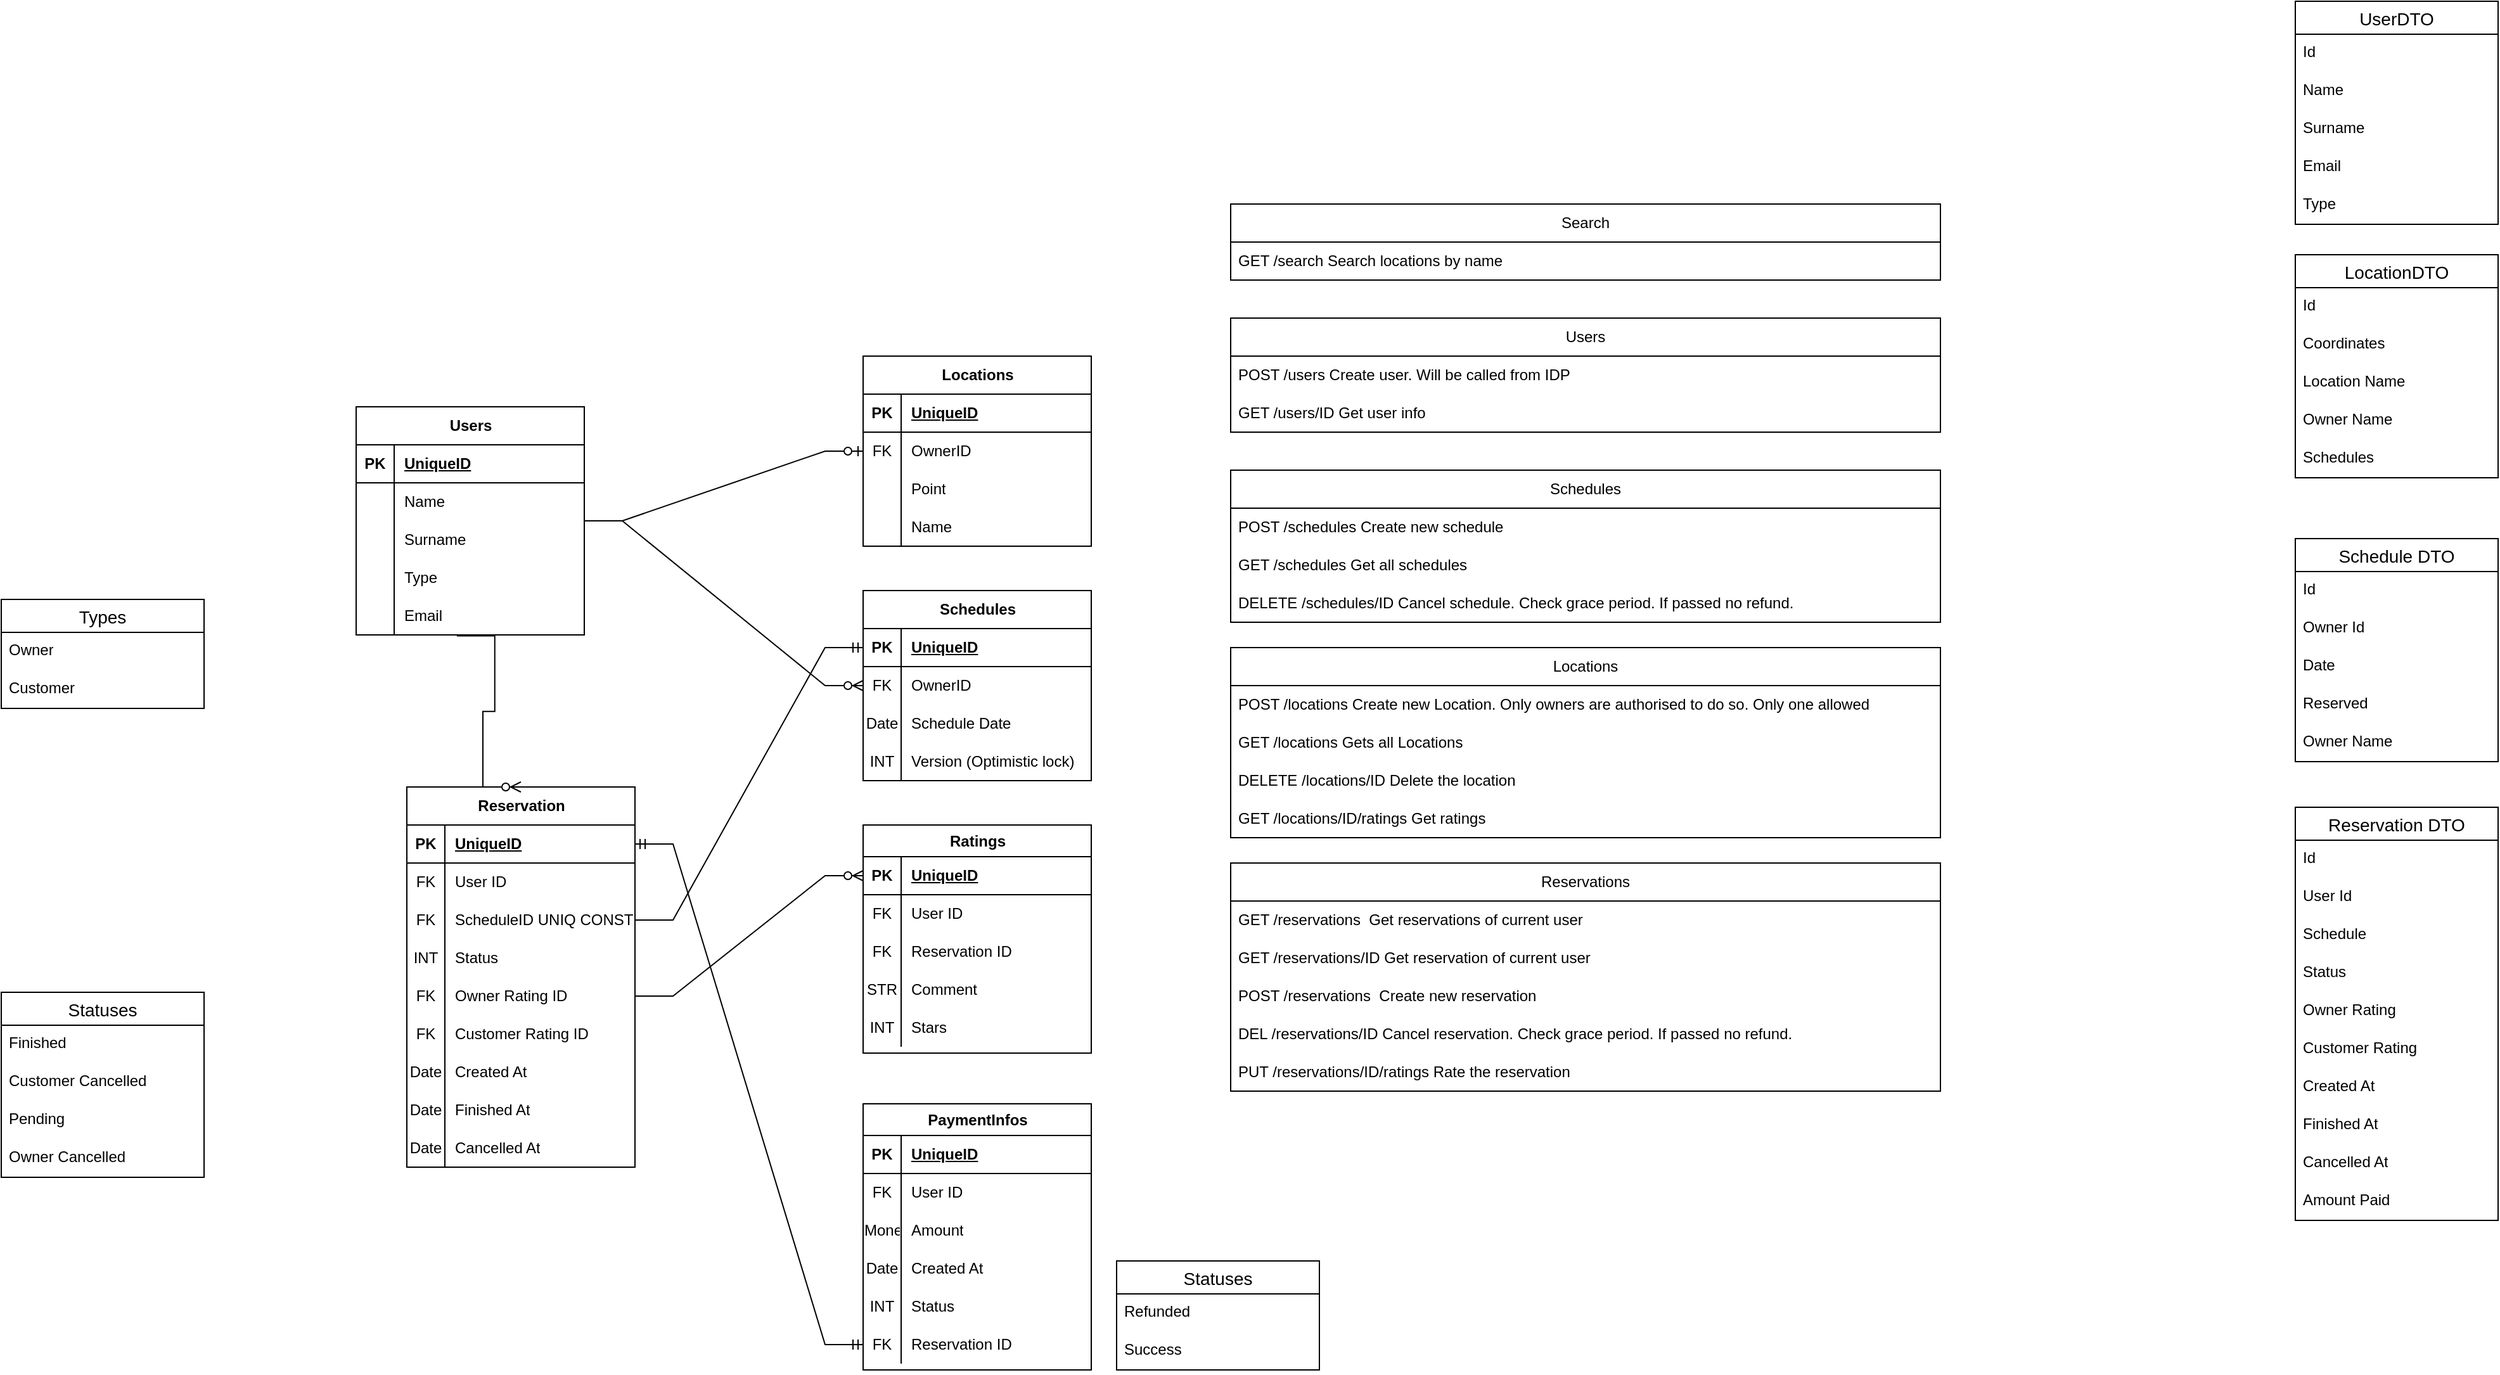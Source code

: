 <mxfile version="24.0.1" type="device">
  <diagram name="Page-1" id="3cFkuHnCAGyWRIBKNSIx">
    <mxGraphModel dx="3480" dy="2093" grid="1" gridSize="10" guides="1" tooltips="1" connect="1" arrows="1" fold="1" page="1" pageScale="1" pageWidth="1600" pageHeight="1200" math="0" shadow="0">
      <root>
        <mxCell id="0" />
        <mxCell id="1" parent="0" />
        <mxCell id="SvgguCyREbQWjPHnLZV8-1" value="Users" style="shape=table;startSize=30;container=1;collapsible=1;childLayout=tableLayout;fixedRows=1;rowLines=0;fontStyle=1;align=center;resizeLast=1;html=1;" parent="1" vertex="1">
          <mxGeometry x="80" y="-90" width="180" height="180" as="geometry" />
        </mxCell>
        <mxCell id="SvgguCyREbQWjPHnLZV8-2" value="" style="shape=tableRow;horizontal=0;startSize=0;swimlaneHead=0;swimlaneBody=0;fillColor=none;collapsible=0;dropTarget=0;points=[[0,0.5],[1,0.5]];portConstraint=eastwest;top=0;left=0;right=0;bottom=1;" parent="SvgguCyREbQWjPHnLZV8-1" vertex="1">
          <mxGeometry y="30" width="180" height="30" as="geometry" />
        </mxCell>
        <mxCell id="SvgguCyREbQWjPHnLZV8-3" value="PK" style="shape=partialRectangle;connectable=0;fillColor=none;top=0;left=0;bottom=0;right=0;fontStyle=1;overflow=hidden;whiteSpace=wrap;html=1;" parent="SvgguCyREbQWjPHnLZV8-2" vertex="1">
          <mxGeometry width="30" height="30" as="geometry">
            <mxRectangle width="30" height="30" as="alternateBounds" />
          </mxGeometry>
        </mxCell>
        <mxCell id="SvgguCyREbQWjPHnLZV8-4" value="UniqueID" style="shape=partialRectangle;connectable=0;fillColor=none;top=0;left=0;bottom=0;right=0;align=left;spacingLeft=6;fontStyle=5;overflow=hidden;whiteSpace=wrap;html=1;" parent="SvgguCyREbQWjPHnLZV8-2" vertex="1">
          <mxGeometry x="30" width="150" height="30" as="geometry">
            <mxRectangle width="150" height="30" as="alternateBounds" />
          </mxGeometry>
        </mxCell>
        <mxCell id="SvgguCyREbQWjPHnLZV8-5" value="" style="shape=tableRow;horizontal=0;startSize=0;swimlaneHead=0;swimlaneBody=0;fillColor=none;collapsible=0;dropTarget=0;points=[[0,0.5],[1,0.5]];portConstraint=eastwest;top=0;left=0;right=0;bottom=0;" parent="SvgguCyREbQWjPHnLZV8-1" vertex="1">
          <mxGeometry y="60" width="180" height="30" as="geometry" />
        </mxCell>
        <mxCell id="SvgguCyREbQWjPHnLZV8-6" value="" style="shape=partialRectangle;connectable=0;fillColor=none;top=0;left=0;bottom=0;right=0;editable=1;overflow=hidden;whiteSpace=wrap;html=1;" parent="SvgguCyREbQWjPHnLZV8-5" vertex="1">
          <mxGeometry width="30" height="30" as="geometry">
            <mxRectangle width="30" height="30" as="alternateBounds" />
          </mxGeometry>
        </mxCell>
        <mxCell id="SvgguCyREbQWjPHnLZV8-7" value="Name" style="shape=partialRectangle;connectable=0;fillColor=none;top=0;left=0;bottom=0;right=0;align=left;spacingLeft=6;overflow=hidden;whiteSpace=wrap;html=1;" parent="SvgguCyREbQWjPHnLZV8-5" vertex="1">
          <mxGeometry x="30" width="150" height="30" as="geometry">
            <mxRectangle width="150" height="30" as="alternateBounds" />
          </mxGeometry>
        </mxCell>
        <mxCell id="SvgguCyREbQWjPHnLZV8-8" value="" style="shape=tableRow;horizontal=0;startSize=0;swimlaneHead=0;swimlaneBody=0;fillColor=none;collapsible=0;dropTarget=0;points=[[0,0.5],[1,0.5]];portConstraint=eastwest;top=0;left=0;right=0;bottom=0;" parent="SvgguCyREbQWjPHnLZV8-1" vertex="1">
          <mxGeometry y="90" width="180" height="30" as="geometry" />
        </mxCell>
        <mxCell id="SvgguCyREbQWjPHnLZV8-9" value="" style="shape=partialRectangle;connectable=0;fillColor=none;top=0;left=0;bottom=0;right=0;editable=1;overflow=hidden;whiteSpace=wrap;html=1;" parent="SvgguCyREbQWjPHnLZV8-8" vertex="1">
          <mxGeometry width="30" height="30" as="geometry">
            <mxRectangle width="30" height="30" as="alternateBounds" />
          </mxGeometry>
        </mxCell>
        <mxCell id="SvgguCyREbQWjPHnLZV8-10" value="Surname" style="shape=partialRectangle;connectable=0;fillColor=none;top=0;left=0;bottom=0;right=0;align=left;spacingLeft=6;overflow=hidden;whiteSpace=wrap;html=1;" parent="SvgguCyREbQWjPHnLZV8-8" vertex="1">
          <mxGeometry x="30" width="150" height="30" as="geometry">
            <mxRectangle width="150" height="30" as="alternateBounds" />
          </mxGeometry>
        </mxCell>
        <mxCell id="SvgguCyREbQWjPHnLZV8-11" value="" style="shape=tableRow;horizontal=0;startSize=0;swimlaneHead=0;swimlaneBody=0;fillColor=none;collapsible=0;dropTarget=0;points=[[0,0.5],[1,0.5]];portConstraint=eastwest;top=0;left=0;right=0;bottom=0;" parent="SvgguCyREbQWjPHnLZV8-1" vertex="1">
          <mxGeometry y="120" width="180" height="30" as="geometry" />
        </mxCell>
        <mxCell id="SvgguCyREbQWjPHnLZV8-12" value="" style="shape=partialRectangle;connectable=0;fillColor=none;top=0;left=0;bottom=0;right=0;editable=1;overflow=hidden;whiteSpace=wrap;html=1;" parent="SvgguCyREbQWjPHnLZV8-11" vertex="1">
          <mxGeometry width="30" height="30" as="geometry">
            <mxRectangle width="30" height="30" as="alternateBounds" />
          </mxGeometry>
        </mxCell>
        <mxCell id="SvgguCyREbQWjPHnLZV8-13" value="Type" style="shape=partialRectangle;connectable=0;fillColor=none;top=0;left=0;bottom=0;right=0;align=left;spacingLeft=6;overflow=hidden;whiteSpace=wrap;html=1;" parent="SvgguCyREbQWjPHnLZV8-11" vertex="1">
          <mxGeometry x="30" width="150" height="30" as="geometry">
            <mxRectangle width="150" height="30" as="alternateBounds" />
          </mxGeometry>
        </mxCell>
        <mxCell id="SvgguCyREbQWjPHnLZV8-91" style="shape=tableRow;horizontal=0;startSize=0;swimlaneHead=0;swimlaneBody=0;fillColor=none;collapsible=0;dropTarget=0;points=[[0,0.5],[1,0.5]];portConstraint=eastwest;top=0;left=0;right=0;bottom=0;" parent="SvgguCyREbQWjPHnLZV8-1" vertex="1">
          <mxGeometry y="150" width="180" height="30" as="geometry" />
        </mxCell>
        <mxCell id="SvgguCyREbQWjPHnLZV8-92" style="shape=partialRectangle;connectable=0;fillColor=none;top=0;left=0;bottom=0;right=0;editable=1;overflow=hidden;whiteSpace=wrap;html=1;" parent="SvgguCyREbQWjPHnLZV8-91" vertex="1">
          <mxGeometry width="30" height="30" as="geometry">
            <mxRectangle width="30" height="30" as="alternateBounds" />
          </mxGeometry>
        </mxCell>
        <mxCell id="SvgguCyREbQWjPHnLZV8-93" value="Email" style="shape=partialRectangle;connectable=0;fillColor=none;top=0;left=0;bottom=0;right=0;align=left;spacingLeft=6;overflow=hidden;whiteSpace=wrap;html=1;" parent="SvgguCyREbQWjPHnLZV8-91" vertex="1">
          <mxGeometry x="30" width="150" height="30" as="geometry">
            <mxRectangle width="150" height="30" as="alternateBounds" />
          </mxGeometry>
        </mxCell>
        <mxCell id="SvgguCyREbQWjPHnLZV8-14" value="Reservation" style="shape=table;startSize=30;container=1;collapsible=1;childLayout=tableLayout;fixedRows=1;rowLines=0;fontStyle=1;align=center;resizeLast=1;html=1;" parent="1" vertex="1">
          <mxGeometry x="120" y="210" width="180" height="300" as="geometry" />
        </mxCell>
        <mxCell id="SvgguCyREbQWjPHnLZV8-15" value="" style="shape=tableRow;horizontal=0;startSize=0;swimlaneHead=0;swimlaneBody=0;fillColor=none;collapsible=0;dropTarget=0;points=[[0,0.5],[1,0.5]];portConstraint=eastwest;top=0;left=0;right=0;bottom=1;" parent="SvgguCyREbQWjPHnLZV8-14" vertex="1">
          <mxGeometry y="30" width="180" height="30" as="geometry" />
        </mxCell>
        <mxCell id="SvgguCyREbQWjPHnLZV8-16" value="PK" style="shape=partialRectangle;connectable=0;fillColor=none;top=0;left=0;bottom=0;right=0;fontStyle=1;overflow=hidden;whiteSpace=wrap;html=1;" parent="SvgguCyREbQWjPHnLZV8-15" vertex="1">
          <mxGeometry width="30" height="30" as="geometry">
            <mxRectangle width="30" height="30" as="alternateBounds" />
          </mxGeometry>
        </mxCell>
        <mxCell id="SvgguCyREbQWjPHnLZV8-17" value="UniqueID" style="shape=partialRectangle;connectable=0;fillColor=none;top=0;left=0;bottom=0;right=0;align=left;spacingLeft=6;fontStyle=5;overflow=hidden;whiteSpace=wrap;html=1;" parent="SvgguCyREbQWjPHnLZV8-15" vertex="1">
          <mxGeometry x="30" width="150" height="30" as="geometry">
            <mxRectangle width="150" height="30" as="alternateBounds" />
          </mxGeometry>
        </mxCell>
        <mxCell id="SvgguCyREbQWjPHnLZV8-18" value="" style="shape=tableRow;horizontal=0;startSize=0;swimlaneHead=0;swimlaneBody=0;fillColor=none;collapsible=0;dropTarget=0;points=[[0,0.5],[1,0.5]];portConstraint=eastwest;top=0;left=0;right=0;bottom=0;" parent="SvgguCyREbQWjPHnLZV8-14" vertex="1">
          <mxGeometry y="60" width="180" height="30" as="geometry" />
        </mxCell>
        <mxCell id="SvgguCyREbQWjPHnLZV8-19" value="FK" style="shape=partialRectangle;connectable=0;fillColor=none;top=0;left=0;bottom=0;right=0;editable=1;overflow=hidden;whiteSpace=wrap;html=1;" parent="SvgguCyREbQWjPHnLZV8-18" vertex="1">
          <mxGeometry width="30" height="30" as="geometry">
            <mxRectangle width="30" height="30" as="alternateBounds" />
          </mxGeometry>
        </mxCell>
        <mxCell id="SvgguCyREbQWjPHnLZV8-20" value="User ID" style="shape=partialRectangle;connectable=0;fillColor=none;top=0;left=0;bottom=0;right=0;align=left;spacingLeft=6;overflow=hidden;whiteSpace=wrap;html=1;" parent="SvgguCyREbQWjPHnLZV8-18" vertex="1">
          <mxGeometry x="30" width="150" height="30" as="geometry">
            <mxRectangle width="150" height="30" as="alternateBounds" />
          </mxGeometry>
        </mxCell>
        <mxCell id="SvgguCyREbQWjPHnLZV8-21" value="" style="shape=tableRow;horizontal=0;startSize=0;swimlaneHead=0;swimlaneBody=0;fillColor=none;collapsible=0;dropTarget=0;points=[[0,0.5],[1,0.5]];portConstraint=eastwest;top=0;left=0;right=0;bottom=0;" parent="SvgguCyREbQWjPHnLZV8-14" vertex="1">
          <mxGeometry y="90" width="180" height="30" as="geometry" />
        </mxCell>
        <mxCell id="SvgguCyREbQWjPHnLZV8-22" value="FK" style="shape=partialRectangle;connectable=0;fillColor=none;top=0;left=0;bottom=0;right=0;editable=1;overflow=hidden;whiteSpace=wrap;html=1;" parent="SvgguCyREbQWjPHnLZV8-21" vertex="1">
          <mxGeometry width="30" height="30" as="geometry">
            <mxRectangle width="30" height="30" as="alternateBounds" />
          </mxGeometry>
        </mxCell>
        <mxCell id="SvgguCyREbQWjPHnLZV8-23" value="ScheduleID UNIQ CONST" style="shape=partialRectangle;connectable=0;fillColor=none;top=0;left=0;bottom=0;right=0;align=left;spacingLeft=6;overflow=hidden;whiteSpace=wrap;html=1;" parent="SvgguCyREbQWjPHnLZV8-21" vertex="1">
          <mxGeometry x="30" width="150" height="30" as="geometry">
            <mxRectangle width="150" height="30" as="alternateBounds" />
          </mxGeometry>
        </mxCell>
        <mxCell id="SvgguCyREbQWjPHnLZV8-24" value="" style="shape=tableRow;horizontal=0;startSize=0;swimlaneHead=0;swimlaneBody=0;fillColor=none;collapsible=0;dropTarget=0;points=[[0,0.5],[1,0.5]];portConstraint=eastwest;top=0;left=0;right=0;bottom=0;" parent="SvgguCyREbQWjPHnLZV8-14" vertex="1">
          <mxGeometry y="120" width="180" height="30" as="geometry" />
        </mxCell>
        <mxCell id="SvgguCyREbQWjPHnLZV8-25" value="INT" style="shape=partialRectangle;connectable=0;fillColor=none;top=0;left=0;bottom=0;right=0;editable=1;overflow=hidden;whiteSpace=wrap;html=1;" parent="SvgguCyREbQWjPHnLZV8-24" vertex="1">
          <mxGeometry width="30" height="30" as="geometry">
            <mxRectangle width="30" height="30" as="alternateBounds" />
          </mxGeometry>
        </mxCell>
        <mxCell id="SvgguCyREbQWjPHnLZV8-26" value="Status" style="shape=partialRectangle;connectable=0;fillColor=none;top=0;left=0;bottom=0;right=0;align=left;spacingLeft=6;overflow=hidden;whiteSpace=wrap;html=1;" parent="SvgguCyREbQWjPHnLZV8-24" vertex="1">
          <mxGeometry x="30" width="150" height="30" as="geometry">
            <mxRectangle width="150" height="30" as="alternateBounds" />
          </mxGeometry>
        </mxCell>
        <mxCell id="SvgguCyREbQWjPHnLZV8-41" style="shape=tableRow;horizontal=0;startSize=0;swimlaneHead=0;swimlaneBody=0;fillColor=none;collapsible=0;dropTarget=0;points=[[0,0.5],[1,0.5]];portConstraint=eastwest;top=0;left=0;right=0;bottom=0;" parent="SvgguCyREbQWjPHnLZV8-14" vertex="1">
          <mxGeometry y="150" width="180" height="30" as="geometry" />
        </mxCell>
        <mxCell id="SvgguCyREbQWjPHnLZV8-42" value="FK" style="shape=partialRectangle;connectable=0;fillColor=none;top=0;left=0;bottom=0;right=0;editable=1;overflow=hidden;whiteSpace=wrap;html=1;" parent="SvgguCyREbQWjPHnLZV8-41" vertex="1">
          <mxGeometry width="30" height="30" as="geometry">
            <mxRectangle width="30" height="30" as="alternateBounds" />
          </mxGeometry>
        </mxCell>
        <mxCell id="SvgguCyREbQWjPHnLZV8-43" value="Owner Rating ID" style="shape=partialRectangle;connectable=0;fillColor=none;top=0;left=0;bottom=0;right=0;align=left;spacingLeft=6;overflow=hidden;whiteSpace=wrap;html=1;" parent="SvgguCyREbQWjPHnLZV8-41" vertex="1">
          <mxGeometry x="30" width="150" height="30" as="geometry">
            <mxRectangle width="150" height="30" as="alternateBounds" />
          </mxGeometry>
        </mxCell>
        <mxCell id="SvgguCyREbQWjPHnLZV8-78" style="shape=tableRow;horizontal=0;startSize=0;swimlaneHead=0;swimlaneBody=0;fillColor=none;collapsible=0;dropTarget=0;points=[[0,0.5],[1,0.5]];portConstraint=eastwest;top=0;left=0;right=0;bottom=0;" parent="SvgguCyREbQWjPHnLZV8-14" vertex="1">
          <mxGeometry y="180" width="180" height="30" as="geometry" />
        </mxCell>
        <mxCell id="SvgguCyREbQWjPHnLZV8-79" value="FK" style="shape=partialRectangle;connectable=0;fillColor=none;top=0;left=0;bottom=0;right=0;editable=1;overflow=hidden;whiteSpace=wrap;html=1;" parent="SvgguCyREbQWjPHnLZV8-78" vertex="1">
          <mxGeometry width="30" height="30" as="geometry">
            <mxRectangle width="30" height="30" as="alternateBounds" />
          </mxGeometry>
        </mxCell>
        <mxCell id="SvgguCyREbQWjPHnLZV8-80" value="Customer Rating ID" style="shape=partialRectangle;connectable=0;fillColor=none;top=0;left=0;bottom=0;right=0;align=left;spacingLeft=6;overflow=hidden;whiteSpace=wrap;html=1;" parent="SvgguCyREbQWjPHnLZV8-78" vertex="1">
          <mxGeometry x="30" width="150" height="30" as="geometry">
            <mxRectangle width="150" height="30" as="alternateBounds" />
          </mxGeometry>
        </mxCell>
        <mxCell id="p0pps07FOHElQhbZ_W9Z-16" style="shape=tableRow;horizontal=0;startSize=0;swimlaneHead=0;swimlaneBody=0;fillColor=none;collapsible=0;dropTarget=0;points=[[0,0.5],[1,0.5]];portConstraint=eastwest;top=0;left=0;right=0;bottom=0;" vertex="1" parent="SvgguCyREbQWjPHnLZV8-14">
          <mxGeometry y="210" width="180" height="30" as="geometry" />
        </mxCell>
        <mxCell id="p0pps07FOHElQhbZ_W9Z-17" value="Date" style="shape=partialRectangle;connectable=0;fillColor=none;top=0;left=0;bottom=0;right=0;editable=1;overflow=hidden;whiteSpace=wrap;html=1;" vertex="1" parent="p0pps07FOHElQhbZ_W9Z-16">
          <mxGeometry width="30" height="30" as="geometry">
            <mxRectangle width="30" height="30" as="alternateBounds" />
          </mxGeometry>
        </mxCell>
        <mxCell id="p0pps07FOHElQhbZ_W9Z-18" value="Created At" style="shape=partialRectangle;connectable=0;fillColor=none;top=0;left=0;bottom=0;right=0;align=left;spacingLeft=6;overflow=hidden;whiteSpace=wrap;html=1;" vertex="1" parent="p0pps07FOHElQhbZ_W9Z-16">
          <mxGeometry x="30" width="150" height="30" as="geometry">
            <mxRectangle width="150" height="30" as="alternateBounds" />
          </mxGeometry>
        </mxCell>
        <mxCell id="p0pps07FOHElQhbZ_W9Z-19" style="shape=tableRow;horizontal=0;startSize=0;swimlaneHead=0;swimlaneBody=0;fillColor=none;collapsible=0;dropTarget=0;points=[[0,0.5],[1,0.5]];portConstraint=eastwest;top=0;left=0;right=0;bottom=0;" vertex="1" parent="SvgguCyREbQWjPHnLZV8-14">
          <mxGeometry y="240" width="180" height="30" as="geometry" />
        </mxCell>
        <mxCell id="p0pps07FOHElQhbZ_W9Z-20" value="Date" style="shape=partialRectangle;connectable=0;fillColor=none;top=0;left=0;bottom=0;right=0;editable=1;overflow=hidden;whiteSpace=wrap;html=1;" vertex="1" parent="p0pps07FOHElQhbZ_W9Z-19">
          <mxGeometry width="30" height="30" as="geometry">
            <mxRectangle width="30" height="30" as="alternateBounds" />
          </mxGeometry>
        </mxCell>
        <mxCell id="p0pps07FOHElQhbZ_W9Z-21" value="Finished At" style="shape=partialRectangle;connectable=0;fillColor=none;top=0;left=0;bottom=0;right=0;align=left;spacingLeft=6;overflow=hidden;whiteSpace=wrap;html=1;" vertex="1" parent="p0pps07FOHElQhbZ_W9Z-19">
          <mxGeometry x="30" width="150" height="30" as="geometry">
            <mxRectangle width="150" height="30" as="alternateBounds" />
          </mxGeometry>
        </mxCell>
        <mxCell id="p0pps07FOHElQhbZ_W9Z-22" style="shape=tableRow;horizontal=0;startSize=0;swimlaneHead=0;swimlaneBody=0;fillColor=none;collapsible=0;dropTarget=0;points=[[0,0.5],[1,0.5]];portConstraint=eastwest;top=0;left=0;right=0;bottom=0;" vertex="1" parent="SvgguCyREbQWjPHnLZV8-14">
          <mxGeometry y="270" width="180" height="30" as="geometry" />
        </mxCell>
        <mxCell id="p0pps07FOHElQhbZ_W9Z-23" value="Date" style="shape=partialRectangle;connectable=0;fillColor=none;top=0;left=0;bottom=0;right=0;editable=1;overflow=hidden;whiteSpace=wrap;html=1;" vertex="1" parent="p0pps07FOHElQhbZ_W9Z-22">
          <mxGeometry width="30" height="30" as="geometry">
            <mxRectangle width="30" height="30" as="alternateBounds" />
          </mxGeometry>
        </mxCell>
        <mxCell id="p0pps07FOHElQhbZ_W9Z-24" value="Cancelled At" style="shape=partialRectangle;connectable=0;fillColor=none;top=0;left=0;bottom=0;right=0;align=left;spacingLeft=6;overflow=hidden;whiteSpace=wrap;html=1;" vertex="1" parent="p0pps07FOHElQhbZ_W9Z-22">
          <mxGeometry x="30" width="150" height="30" as="geometry">
            <mxRectangle width="150" height="30" as="alternateBounds" />
          </mxGeometry>
        </mxCell>
        <mxCell id="SvgguCyREbQWjPHnLZV8-27" value="Schedules" style="shape=table;startSize=30;container=1;collapsible=1;childLayout=tableLayout;fixedRows=1;rowLines=0;fontStyle=1;align=center;resizeLast=1;html=1;" parent="1" vertex="1">
          <mxGeometry x="480" y="55" width="180" height="150" as="geometry" />
        </mxCell>
        <mxCell id="SvgguCyREbQWjPHnLZV8-28" value="" style="shape=tableRow;horizontal=0;startSize=0;swimlaneHead=0;swimlaneBody=0;fillColor=none;collapsible=0;dropTarget=0;points=[[0,0.5],[1,0.5]];portConstraint=eastwest;top=0;left=0;right=0;bottom=1;" parent="SvgguCyREbQWjPHnLZV8-27" vertex="1">
          <mxGeometry y="30" width="180" height="30" as="geometry" />
        </mxCell>
        <mxCell id="SvgguCyREbQWjPHnLZV8-29" value="PK" style="shape=partialRectangle;connectable=0;fillColor=none;top=0;left=0;bottom=0;right=0;fontStyle=1;overflow=hidden;whiteSpace=wrap;html=1;" parent="SvgguCyREbQWjPHnLZV8-28" vertex="1">
          <mxGeometry width="30" height="30" as="geometry">
            <mxRectangle width="30" height="30" as="alternateBounds" />
          </mxGeometry>
        </mxCell>
        <mxCell id="SvgguCyREbQWjPHnLZV8-30" value="UniqueID" style="shape=partialRectangle;connectable=0;fillColor=none;top=0;left=0;bottom=0;right=0;align=left;spacingLeft=6;fontStyle=5;overflow=hidden;whiteSpace=wrap;html=1;" parent="SvgguCyREbQWjPHnLZV8-28" vertex="1">
          <mxGeometry x="30" width="150" height="30" as="geometry">
            <mxRectangle width="150" height="30" as="alternateBounds" />
          </mxGeometry>
        </mxCell>
        <mxCell id="SvgguCyREbQWjPHnLZV8-31" value="" style="shape=tableRow;horizontal=0;startSize=0;swimlaneHead=0;swimlaneBody=0;fillColor=none;collapsible=0;dropTarget=0;points=[[0,0.5],[1,0.5]];portConstraint=eastwest;top=0;left=0;right=0;bottom=0;" parent="SvgguCyREbQWjPHnLZV8-27" vertex="1">
          <mxGeometry y="60" width="180" height="30" as="geometry" />
        </mxCell>
        <mxCell id="SvgguCyREbQWjPHnLZV8-32" value="FK" style="shape=partialRectangle;connectable=0;fillColor=none;top=0;left=0;bottom=0;right=0;editable=1;overflow=hidden;whiteSpace=wrap;html=1;" parent="SvgguCyREbQWjPHnLZV8-31" vertex="1">
          <mxGeometry width="30" height="30" as="geometry">
            <mxRectangle width="30" height="30" as="alternateBounds" />
          </mxGeometry>
        </mxCell>
        <mxCell id="SvgguCyREbQWjPHnLZV8-33" value="OwnerID" style="shape=partialRectangle;connectable=0;fillColor=none;top=0;left=0;bottom=0;right=0;align=left;spacingLeft=6;overflow=hidden;whiteSpace=wrap;html=1;" parent="SvgguCyREbQWjPHnLZV8-31" vertex="1">
          <mxGeometry x="30" width="150" height="30" as="geometry">
            <mxRectangle width="150" height="30" as="alternateBounds" />
          </mxGeometry>
        </mxCell>
        <mxCell id="SvgguCyREbQWjPHnLZV8-34" value="" style="shape=tableRow;horizontal=0;startSize=0;swimlaneHead=0;swimlaneBody=0;fillColor=none;collapsible=0;dropTarget=0;points=[[0,0.5],[1,0.5]];portConstraint=eastwest;top=0;left=0;right=0;bottom=0;" parent="SvgguCyREbQWjPHnLZV8-27" vertex="1">
          <mxGeometry y="90" width="180" height="30" as="geometry" />
        </mxCell>
        <mxCell id="SvgguCyREbQWjPHnLZV8-35" value="Date" style="shape=partialRectangle;connectable=0;fillColor=none;top=0;left=0;bottom=0;right=0;editable=1;overflow=hidden;whiteSpace=wrap;html=1;" parent="SvgguCyREbQWjPHnLZV8-34" vertex="1">
          <mxGeometry width="30" height="30" as="geometry">
            <mxRectangle width="30" height="30" as="alternateBounds" />
          </mxGeometry>
        </mxCell>
        <mxCell id="SvgguCyREbQWjPHnLZV8-36" value="Schedule Date" style="shape=partialRectangle;connectable=0;fillColor=none;top=0;left=0;bottom=0;right=0;align=left;spacingLeft=6;overflow=hidden;whiteSpace=wrap;html=1;" parent="SvgguCyREbQWjPHnLZV8-34" vertex="1">
          <mxGeometry x="30" width="150" height="30" as="geometry">
            <mxRectangle width="150" height="30" as="alternateBounds" />
          </mxGeometry>
        </mxCell>
        <mxCell id="SvgguCyREbQWjPHnLZV8-37" value="" style="shape=tableRow;horizontal=0;startSize=0;swimlaneHead=0;swimlaneBody=0;fillColor=none;collapsible=0;dropTarget=0;points=[[0,0.5],[1,0.5]];portConstraint=eastwest;top=0;left=0;right=0;bottom=0;" parent="SvgguCyREbQWjPHnLZV8-27" vertex="1">
          <mxGeometry y="120" width="180" height="30" as="geometry" />
        </mxCell>
        <mxCell id="SvgguCyREbQWjPHnLZV8-38" value="INT" style="shape=partialRectangle;connectable=0;fillColor=none;top=0;left=0;bottom=0;right=0;editable=1;overflow=hidden;whiteSpace=wrap;html=1;" parent="SvgguCyREbQWjPHnLZV8-37" vertex="1">
          <mxGeometry width="30" height="30" as="geometry">
            <mxRectangle width="30" height="30" as="alternateBounds" />
          </mxGeometry>
        </mxCell>
        <mxCell id="SvgguCyREbQWjPHnLZV8-39" value="Version (Optimistic lock)" style="shape=partialRectangle;connectable=0;fillColor=none;top=0;left=0;bottom=0;right=0;align=left;spacingLeft=6;overflow=hidden;whiteSpace=wrap;html=1;" parent="SvgguCyREbQWjPHnLZV8-37" vertex="1">
          <mxGeometry x="30" width="150" height="30" as="geometry">
            <mxRectangle width="150" height="30" as="alternateBounds" />
          </mxGeometry>
        </mxCell>
        <mxCell id="SvgguCyREbQWjPHnLZV8-44" value="Ratings" style="shape=table;startSize=25;container=1;collapsible=1;childLayout=tableLayout;fixedRows=1;rowLines=0;fontStyle=1;align=center;resizeLast=1;html=1;" parent="1" vertex="1">
          <mxGeometry x="480" y="240" width="180" height="180" as="geometry" />
        </mxCell>
        <mxCell id="SvgguCyREbQWjPHnLZV8-45" value="" style="shape=tableRow;horizontal=0;startSize=0;swimlaneHead=0;swimlaneBody=0;fillColor=none;collapsible=0;dropTarget=0;points=[[0,0.5],[1,0.5]];portConstraint=eastwest;top=0;left=0;right=0;bottom=1;" parent="SvgguCyREbQWjPHnLZV8-44" vertex="1">
          <mxGeometry y="25" width="180" height="30" as="geometry" />
        </mxCell>
        <mxCell id="SvgguCyREbQWjPHnLZV8-46" value="PK" style="shape=partialRectangle;connectable=0;fillColor=none;top=0;left=0;bottom=0;right=0;fontStyle=1;overflow=hidden;whiteSpace=wrap;html=1;" parent="SvgguCyREbQWjPHnLZV8-45" vertex="1">
          <mxGeometry width="30" height="30" as="geometry">
            <mxRectangle width="30" height="30" as="alternateBounds" />
          </mxGeometry>
        </mxCell>
        <mxCell id="SvgguCyREbQWjPHnLZV8-47" value="UniqueID" style="shape=partialRectangle;connectable=0;fillColor=none;top=0;left=0;bottom=0;right=0;align=left;spacingLeft=6;fontStyle=5;overflow=hidden;whiteSpace=wrap;html=1;" parent="SvgguCyREbQWjPHnLZV8-45" vertex="1">
          <mxGeometry x="30" width="150" height="30" as="geometry">
            <mxRectangle width="150" height="30" as="alternateBounds" />
          </mxGeometry>
        </mxCell>
        <mxCell id="SvgguCyREbQWjPHnLZV8-48" value="" style="shape=tableRow;horizontal=0;startSize=0;swimlaneHead=0;swimlaneBody=0;fillColor=none;collapsible=0;dropTarget=0;points=[[0,0.5],[1,0.5]];portConstraint=eastwest;top=0;left=0;right=0;bottom=0;" parent="SvgguCyREbQWjPHnLZV8-44" vertex="1">
          <mxGeometry y="55" width="180" height="30" as="geometry" />
        </mxCell>
        <mxCell id="SvgguCyREbQWjPHnLZV8-49" value="FK" style="shape=partialRectangle;connectable=0;fillColor=none;top=0;left=0;bottom=0;right=0;editable=1;overflow=hidden;whiteSpace=wrap;html=1;" parent="SvgguCyREbQWjPHnLZV8-48" vertex="1">
          <mxGeometry width="30" height="30" as="geometry">
            <mxRectangle width="30" height="30" as="alternateBounds" />
          </mxGeometry>
        </mxCell>
        <mxCell id="SvgguCyREbQWjPHnLZV8-50" value="User ID" style="shape=partialRectangle;connectable=0;fillColor=none;top=0;left=0;bottom=0;right=0;align=left;spacingLeft=6;overflow=hidden;whiteSpace=wrap;html=1;" parent="SvgguCyREbQWjPHnLZV8-48" vertex="1">
          <mxGeometry x="30" width="150" height="30" as="geometry">
            <mxRectangle width="150" height="30" as="alternateBounds" />
          </mxGeometry>
        </mxCell>
        <mxCell id="SvgguCyREbQWjPHnLZV8-51" value="" style="shape=tableRow;horizontal=0;startSize=0;swimlaneHead=0;swimlaneBody=0;fillColor=none;collapsible=0;dropTarget=0;points=[[0,0.5],[1,0.5]];portConstraint=eastwest;top=0;left=0;right=0;bottom=0;" parent="SvgguCyREbQWjPHnLZV8-44" vertex="1">
          <mxGeometry y="85" width="180" height="30" as="geometry" />
        </mxCell>
        <mxCell id="SvgguCyREbQWjPHnLZV8-52" value="FK" style="shape=partialRectangle;connectable=0;fillColor=none;top=0;left=0;bottom=0;right=0;editable=1;overflow=hidden;whiteSpace=wrap;html=1;" parent="SvgguCyREbQWjPHnLZV8-51" vertex="1">
          <mxGeometry width="30" height="30" as="geometry">
            <mxRectangle width="30" height="30" as="alternateBounds" />
          </mxGeometry>
        </mxCell>
        <mxCell id="SvgguCyREbQWjPHnLZV8-53" value="Reservation ID" style="shape=partialRectangle;connectable=0;fillColor=none;top=0;left=0;bottom=0;right=0;align=left;spacingLeft=6;overflow=hidden;whiteSpace=wrap;html=1;" parent="SvgguCyREbQWjPHnLZV8-51" vertex="1">
          <mxGeometry x="30" width="150" height="30" as="geometry">
            <mxRectangle width="150" height="30" as="alternateBounds" />
          </mxGeometry>
        </mxCell>
        <mxCell id="SvgguCyREbQWjPHnLZV8-54" value="" style="shape=tableRow;horizontal=0;startSize=0;swimlaneHead=0;swimlaneBody=0;fillColor=none;collapsible=0;dropTarget=0;points=[[0,0.5],[1,0.5]];portConstraint=eastwest;top=0;left=0;right=0;bottom=0;" parent="SvgguCyREbQWjPHnLZV8-44" vertex="1">
          <mxGeometry y="115" width="180" height="30" as="geometry" />
        </mxCell>
        <mxCell id="SvgguCyREbQWjPHnLZV8-55" value="STR" style="shape=partialRectangle;connectable=0;fillColor=none;top=0;left=0;bottom=0;right=0;editable=1;overflow=hidden;whiteSpace=wrap;html=1;" parent="SvgguCyREbQWjPHnLZV8-54" vertex="1">
          <mxGeometry width="30" height="30" as="geometry">
            <mxRectangle width="30" height="30" as="alternateBounds" />
          </mxGeometry>
        </mxCell>
        <mxCell id="SvgguCyREbQWjPHnLZV8-56" value="Comment" style="shape=partialRectangle;connectable=0;fillColor=none;top=0;left=0;bottom=0;right=0;align=left;spacingLeft=6;overflow=hidden;whiteSpace=wrap;html=1;" parent="SvgguCyREbQWjPHnLZV8-54" vertex="1">
          <mxGeometry x="30" width="150" height="30" as="geometry">
            <mxRectangle width="150" height="30" as="alternateBounds" />
          </mxGeometry>
        </mxCell>
        <mxCell id="SvgguCyREbQWjPHnLZV8-57" style="shape=tableRow;horizontal=0;startSize=0;swimlaneHead=0;swimlaneBody=0;fillColor=none;collapsible=0;dropTarget=0;points=[[0,0.5],[1,0.5]];portConstraint=eastwest;top=0;left=0;right=0;bottom=0;" parent="SvgguCyREbQWjPHnLZV8-44" vertex="1">
          <mxGeometry y="145" width="180" height="30" as="geometry" />
        </mxCell>
        <mxCell id="SvgguCyREbQWjPHnLZV8-58" value="INT" style="shape=partialRectangle;connectable=0;fillColor=none;top=0;left=0;bottom=0;right=0;editable=1;overflow=hidden;whiteSpace=wrap;html=1;" parent="SvgguCyREbQWjPHnLZV8-57" vertex="1">
          <mxGeometry width="30" height="30" as="geometry">
            <mxRectangle width="30" height="30" as="alternateBounds" />
          </mxGeometry>
        </mxCell>
        <mxCell id="SvgguCyREbQWjPHnLZV8-59" value="Stars" style="shape=partialRectangle;connectable=0;fillColor=none;top=0;left=0;bottom=0;right=0;align=left;spacingLeft=6;overflow=hidden;whiteSpace=wrap;html=1;" parent="SvgguCyREbQWjPHnLZV8-57" vertex="1">
          <mxGeometry x="30" width="150" height="30" as="geometry">
            <mxRectangle width="150" height="30" as="alternateBounds" />
          </mxGeometry>
        </mxCell>
        <mxCell id="SvgguCyREbQWjPHnLZV8-60" value="Locations" style="shape=table;startSize=30;container=1;collapsible=1;childLayout=tableLayout;fixedRows=1;rowLines=0;fontStyle=1;align=center;resizeLast=1;html=1;" parent="1" vertex="1">
          <mxGeometry x="480" y="-130" width="180" height="150" as="geometry" />
        </mxCell>
        <mxCell id="SvgguCyREbQWjPHnLZV8-61" value="" style="shape=tableRow;horizontal=0;startSize=0;swimlaneHead=0;swimlaneBody=0;fillColor=none;collapsible=0;dropTarget=0;points=[[0,0.5],[1,0.5]];portConstraint=eastwest;top=0;left=0;right=0;bottom=1;" parent="SvgguCyREbQWjPHnLZV8-60" vertex="1">
          <mxGeometry y="30" width="180" height="30" as="geometry" />
        </mxCell>
        <mxCell id="SvgguCyREbQWjPHnLZV8-62" value="PK" style="shape=partialRectangle;connectable=0;fillColor=none;top=0;left=0;bottom=0;right=0;fontStyle=1;overflow=hidden;whiteSpace=wrap;html=1;" parent="SvgguCyREbQWjPHnLZV8-61" vertex="1">
          <mxGeometry width="30" height="30" as="geometry">
            <mxRectangle width="30" height="30" as="alternateBounds" />
          </mxGeometry>
        </mxCell>
        <mxCell id="SvgguCyREbQWjPHnLZV8-63" value="UniqueID" style="shape=partialRectangle;connectable=0;fillColor=none;top=0;left=0;bottom=0;right=0;align=left;spacingLeft=6;fontStyle=5;overflow=hidden;whiteSpace=wrap;html=1;" parent="SvgguCyREbQWjPHnLZV8-61" vertex="1">
          <mxGeometry x="30" width="150" height="30" as="geometry">
            <mxRectangle width="150" height="30" as="alternateBounds" />
          </mxGeometry>
        </mxCell>
        <mxCell id="SvgguCyREbQWjPHnLZV8-64" value="" style="shape=tableRow;horizontal=0;startSize=0;swimlaneHead=0;swimlaneBody=0;fillColor=none;collapsible=0;dropTarget=0;points=[[0,0.5],[1,0.5]];portConstraint=eastwest;top=0;left=0;right=0;bottom=0;" parent="SvgguCyREbQWjPHnLZV8-60" vertex="1">
          <mxGeometry y="60" width="180" height="30" as="geometry" />
        </mxCell>
        <mxCell id="SvgguCyREbQWjPHnLZV8-65" value="FK" style="shape=partialRectangle;connectable=0;fillColor=none;top=0;left=0;bottom=0;right=0;editable=1;overflow=hidden;whiteSpace=wrap;html=1;" parent="SvgguCyREbQWjPHnLZV8-64" vertex="1">
          <mxGeometry width="30" height="30" as="geometry">
            <mxRectangle width="30" height="30" as="alternateBounds" />
          </mxGeometry>
        </mxCell>
        <mxCell id="SvgguCyREbQWjPHnLZV8-66" value="OwnerID" style="shape=partialRectangle;connectable=0;fillColor=none;top=0;left=0;bottom=0;right=0;align=left;spacingLeft=6;overflow=hidden;whiteSpace=wrap;html=1;" parent="SvgguCyREbQWjPHnLZV8-64" vertex="1">
          <mxGeometry x="30" width="150" height="30" as="geometry">
            <mxRectangle width="150" height="30" as="alternateBounds" />
          </mxGeometry>
        </mxCell>
        <mxCell id="SvgguCyREbQWjPHnLZV8-67" value="" style="shape=tableRow;horizontal=0;startSize=0;swimlaneHead=0;swimlaneBody=0;fillColor=none;collapsible=0;dropTarget=0;points=[[0,0.5],[1,0.5]];portConstraint=eastwest;top=0;left=0;right=0;bottom=0;" parent="SvgguCyREbQWjPHnLZV8-60" vertex="1">
          <mxGeometry y="90" width="180" height="30" as="geometry" />
        </mxCell>
        <mxCell id="SvgguCyREbQWjPHnLZV8-68" value="" style="shape=partialRectangle;connectable=0;fillColor=none;top=0;left=0;bottom=0;right=0;editable=1;overflow=hidden;whiteSpace=wrap;html=1;" parent="SvgguCyREbQWjPHnLZV8-67" vertex="1">
          <mxGeometry width="30" height="30" as="geometry">
            <mxRectangle width="30" height="30" as="alternateBounds" />
          </mxGeometry>
        </mxCell>
        <mxCell id="SvgguCyREbQWjPHnLZV8-69" value="Point" style="shape=partialRectangle;connectable=0;fillColor=none;top=0;left=0;bottom=0;right=0;align=left;spacingLeft=6;overflow=hidden;whiteSpace=wrap;html=1;" parent="SvgguCyREbQWjPHnLZV8-67" vertex="1">
          <mxGeometry x="30" width="150" height="30" as="geometry">
            <mxRectangle width="150" height="30" as="alternateBounds" />
          </mxGeometry>
        </mxCell>
        <mxCell id="SvgguCyREbQWjPHnLZV8-70" value="" style="shape=tableRow;horizontal=0;startSize=0;swimlaneHead=0;swimlaneBody=0;fillColor=none;collapsible=0;dropTarget=0;points=[[0,0.5],[1,0.5]];portConstraint=eastwest;top=0;left=0;right=0;bottom=0;" parent="SvgguCyREbQWjPHnLZV8-60" vertex="1">
          <mxGeometry y="120" width="180" height="30" as="geometry" />
        </mxCell>
        <mxCell id="SvgguCyREbQWjPHnLZV8-71" value="" style="shape=partialRectangle;connectable=0;fillColor=none;top=0;left=0;bottom=0;right=0;editable=1;overflow=hidden;whiteSpace=wrap;html=1;" parent="SvgguCyREbQWjPHnLZV8-70" vertex="1">
          <mxGeometry width="30" height="30" as="geometry">
            <mxRectangle width="30" height="30" as="alternateBounds" />
          </mxGeometry>
        </mxCell>
        <mxCell id="SvgguCyREbQWjPHnLZV8-72" value="Name" style="shape=partialRectangle;connectable=0;fillColor=none;top=0;left=0;bottom=0;right=0;align=left;spacingLeft=6;overflow=hidden;whiteSpace=wrap;html=1;" parent="SvgguCyREbQWjPHnLZV8-70" vertex="1">
          <mxGeometry x="30" width="150" height="30" as="geometry">
            <mxRectangle width="150" height="30" as="alternateBounds" />
          </mxGeometry>
        </mxCell>
        <mxCell id="SvgguCyREbQWjPHnLZV8-74" value="" style="edgeStyle=entityRelationEdgeStyle;fontSize=12;html=1;endArrow=ERzeroToMany;endFill=1;rounded=0;" parent="1" source="SvgguCyREbQWjPHnLZV8-1" target="SvgguCyREbQWjPHnLZV8-27" edge="1">
          <mxGeometry width="100" height="100" relative="1" as="geometry">
            <mxPoint x="380" y="200" as="sourcePoint" />
            <mxPoint x="480" y="100" as="targetPoint" />
          </mxGeometry>
        </mxCell>
        <mxCell id="SvgguCyREbQWjPHnLZV8-75" value="" style="edgeStyle=entityRelationEdgeStyle;fontSize=12;html=1;endArrow=ERzeroToOne;endFill=1;rounded=0;" parent="1" source="SvgguCyREbQWjPHnLZV8-1" target="SvgguCyREbQWjPHnLZV8-60" edge="1">
          <mxGeometry width="100" height="100" relative="1" as="geometry">
            <mxPoint x="380" y="200" as="sourcePoint" />
            <mxPoint x="480" y="100" as="targetPoint" />
          </mxGeometry>
        </mxCell>
        <mxCell id="SvgguCyREbQWjPHnLZV8-76" value="" style="edgeStyle=entityRelationEdgeStyle;fontSize=12;html=1;endArrow=ERzeroToMany;endFill=1;rounded=0;exitX=0.441;exitY=1.024;exitDx=0;exitDy=0;exitPerimeter=0;entryX=0.5;entryY=0;entryDx=0;entryDy=0;" parent="1" source="SvgguCyREbQWjPHnLZV8-91" target="SvgguCyREbQWjPHnLZV8-14" edge="1">
          <mxGeometry width="100" height="100" relative="1" as="geometry">
            <mxPoint x="110.0" y="143.21" as="sourcePoint" />
            <mxPoint x="289.28" y="420" as="targetPoint" />
            <Array as="points">
              <mxPoint x="130" y="210" />
              <mxPoint x="99.28" y="270" />
              <mxPoint x="99.28" y="280" />
              <mxPoint x="109.28" y="210" />
              <mxPoint x="159.28" y="250" />
            </Array>
          </mxGeometry>
        </mxCell>
        <mxCell id="SvgguCyREbQWjPHnLZV8-81" value="" style="edgeStyle=entityRelationEdgeStyle;fontSize=12;html=1;endArrow=ERzeroToMany;endFill=1;rounded=0;exitX=1;exitY=0.5;exitDx=0;exitDy=0;entryX=0;entryY=0.5;entryDx=0;entryDy=0;" parent="1" source="SvgguCyREbQWjPHnLZV8-41" target="SvgguCyREbQWjPHnLZV8-45" edge="1">
          <mxGeometry width="100" height="100" relative="1" as="geometry">
            <mxPoint x="370" y="510" as="sourcePoint" />
            <mxPoint x="600" y="535" as="targetPoint" />
          </mxGeometry>
        </mxCell>
        <mxCell id="SvgguCyREbQWjPHnLZV8-82" value="" style="edgeStyle=entityRelationEdgeStyle;fontSize=12;html=1;endArrow=ERmandOne;rounded=0;exitX=1;exitY=0.5;exitDx=0;exitDy=0;entryX=0;entryY=0.5;entryDx=0;entryDy=0;" parent="1" source="SvgguCyREbQWjPHnLZV8-21" target="SvgguCyREbQWjPHnLZV8-28" edge="1">
          <mxGeometry width="100" height="100" relative="1" as="geometry">
            <mxPoint x="390" y="340" as="sourcePoint" />
            <mxPoint x="490" y="240" as="targetPoint" />
          </mxGeometry>
        </mxCell>
        <mxCell id="SvgguCyREbQWjPHnLZV8-83" value="Statuses" style="swimlane;fontStyle=0;childLayout=stackLayout;horizontal=1;startSize=26;horizontalStack=0;resizeParent=1;resizeParentMax=0;resizeLast=0;collapsible=1;marginBottom=0;align=center;fontSize=14;" parent="1" vertex="1">
          <mxGeometry x="-200" y="372" width="160" height="146" as="geometry" />
        </mxCell>
        <mxCell id="SvgguCyREbQWjPHnLZV8-84" value="Finished" style="text;strokeColor=none;fillColor=none;spacingLeft=4;spacingRight=4;overflow=hidden;rotatable=0;points=[[0,0.5],[1,0.5]];portConstraint=eastwest;fontSize=12;whiteSpace=wrap;html=1;" parent="SvgguCyREbQWjPHnLZV8-83" vertex="1">
          <mxGeometry y="26" width="160" height="30" as="geometry" />
        </mxCell>
        <mxCell id="SvgguCyREbQWjPHnLZV8-85" value="Customer Cancelled" style="text;strokeColor=none;fillColor=none;spacingLeft=4;spacingRight=4;overflow=hidden;rotatable=0;points=[[0,0.5],[1,0.5]];portConstraint=eastwest;fontSize=12;whiteSpace=wrap;html=1;" parent="SvgguCyREbQWjPHnLZV8-83" vertex="1">
          <mxGeometry y="56" width="160" height="30" as="geometry" />
        </mxCell>
        <mxCell id="SvgguCyREbQWjPHnLZV8-86" value="Pending" style="text;strokeColor=none;fillColor=none;spacingLeft=4;spacingRight=4;overflow=hidden;rotatable=0;points=[[0,0.5],[1,0.5]];portConstraint=eastwest;fontSize=12;whiteSpace=wrap;html=1;" parent="SvgguCyREbQWjPHnLZV8-83" vertex="1">
          <mxGeometry y="86" width="160" height="30" as="geometry" />
        </mxCell>
        <mxCell id="p0pps07FOHElQhbZ_W9Z-7" value="Owner Cancelled" style="text;strokeColor=none;fillColor=none;spacingLeft=4;spacingRight=4;overflow=hidden;rotatable=0;points=[[0,0.5],[1,0.5]];portConstraint=eastwest;fontSize=12;whiteSpace=wrap;html=1;" vertex="1" parent="SvgguCyREbQWjPHnLZV8-83">
          <mxGeometry y="116" width="160" height="30" as="geometry" />
        </mxCell>
        <mxCell id="SvgguCyREbQWjPHnLZV8-87" value="Types" style="swimlane;fontStyle=0;childLayout=stackLayout;horizontal=1;startSize=26;horizontalStack=0;resizeParent=1;resizeParentMax=0;resizeLast=0;collapsible=1;marginBottom=0;align=center;fontSize=14;" parent="1" vertex="1">
          <mxGeometry x="-200" y="62" width="160" height="86" as="geometry" />
        </mxCell>
        <mxCell id="SvgguCyREbQWjPHnLZV8-88" value="Owner" style="text;strokeColor=none;fillColor=none;spacingLeft=4;spacingRight=4;overflow=hidden;rotatable=0;points=[[0,0.5],[1,0.5]];portConstraint=eastwest;fontSize=12;whiteSpace=wrap;html=1;" parent="SvgguCyREbQWjPHnLZV8-87" vertex="1">
          <mxGeometry y="26" width="160" height="30" as="geometry" />
        </mxCell>
        <mxCell id="SvgguCyREbQWjPHnLZV8-89" value="Customer" style="text;strokeColor=none;fillColor=none;spacingLeft=4;spacingRight=4;overflow=hidden;rotatable=0;points=[[0,0.5],[1,0.5]];portConstraint=eastwest;fontSize=12;whiteSpace=wrap;html=1;" parent="SvgguCyREbQWjPHnLZV8-87" vertex="1">
          <mxGeometry y="56" width="160" height="30" as="geometry" />
        </mxCell>
        <mxCell id="hAjxITKCniKeyOd37vBr-1" value="Locations" style="swimlane;fontStyle=0;childLayout=stackLayout;horizontal=1;startSize=30;horizontalStack=0;resizeParent=1;resizeParentMax=0;resizeLast=0;collapsible=1;marginBottom=0;whiteSpace=wrap;html=1;" parent="1" vertex="1">
          <mxGeometry x="770" y="100" width="560" height="150" as="geometry" />
        </mxCell>
        <mxCell id="hAjxITKCniKeyOd37vBr-2" value="POST /locations Create new Location. Only owners are authorised to do so. Only one allowed" style="text;strokeColor=none;fillColor=none;align=left;verticalAlign=middle;spacingLeft=4;spacingRight=4;overflow=hidden;points=[[0,0.5],[1,0.5]];portConstraint=eastwest;rotatable=0;whiteSpace=wrap;html=1;" parent="hAjxITKCniKeyOd37vBr-1" vertex="1">
          <mxGeometry y="30" width="560" height="30" as="geometry" />
        </mxCell>
        <mxCell id="hAjxITKCniKeyOd37vBr-4" value="GET /locations Gets all Locations" style="text;strokeColor=none;fillColor=none;align=left;verticalAlign=middle;spacingLeft=4;spacingRight=4;overflow=hidden;points=[[0,0.5],[1,0.5]];portConstraint=eastwest;rotatable=0;whiteSpace=wrap;html=1;" parent="hAjxITKCniKeyOd37vBr-1" vertex="1">
          <mxGeometry y="60" width="560" height="30" as="geometry" />
        </mxCell>
        <mxCell id="p0pps07FOHElQhbZ_W9Z-6" value="DELETE /locations/ID Delete the location" style="text;strokeColor=none;fillColor=none;align=left;verticalAlign=middle;spacingLeft=4;spacingRight=4;overflow=hidden;points=[[0,0.5],[1,0.5]];portConstraint=eastwest;rotatable=0;whiteSpace=wrap;html=1;" vertex="1" parent="hAjxITKCniKeyOd37vBr-1">
          <mxGeometry y="90" width="560" height="30" as="geometry" />
        </mxCell>
        <mxCell id="p0pps07FOHElQhbZ_W9Z-8" value="GET /locations/ID/ratings Get ratings" style="text;strokeColor=none;fillColor=none;align=left;verticalAlign=middle;spacingLeft=4;spacingRight=4;overflow=hidden;points=[[0,0.5],[1,0.5]];portConstraint=eastwest;rotatable=0;whiteSpace=wrap;html=1;" vertex="1" parent="hAjxITKCniKeyOd37vBr-1">
          <mxGeometry y="120" width="560" height="30" as="geometry" />
        </mxCell>
        <mxCell id="hAjxITKCniKeyOd37vBr-6" value="Schedules" style="swimlane;fontStyle=0;childLayout=stackLayout;horizontal=1;startSize=30;horizontalStack=0;resizeParent=1;resizeParentMax=0;resizeLast=0;collapsible=1;marginBottom=0;whiteSpace=wrap;html=1;" parent="1" vertex="1">
          <mxGeometry x="770" y="-40" width="560" height="120" as="geometry" />
        </mxCell>
        <mxCell id="hAjxITKCniKeyOd37vBr-7" value="POST /schedules Create new schedule" style="text;strokeColor=none;fillColor=none;align=left;verticalAlign=middle;spacingLeft=4;spacingRight=4;overflow=hidden;points=[[0,0.5],[1,0.5]];portConstraint=eastwest;rotatable=0;whiteSpace=wrap;html=1;" parent="hAjxITKCniKeyOd37vBr-6" vertex="1">
          <mxGeometry y="30" width="560" height="30" as="geometry" />
        </mxCell>
        <mxCell id="hAjxITKCniKeyOd37vBr-8" value="GET /schedules Get all schedules" style="text;strokeColor=none;fillColor=none;align=left;verticalAlign=middle;spacingLeft=4;spacingRight=4;overflow=hidden;points=[[0,0.5],[1,0.5]];portConstraint=eastwest;rotatable=0;whiteSpace=wrap;html=1;" parent="hAjxITKCniKeyOd37vBr-6" vertex="1">
          <mxGeometry y="60" width="560" height="30" as="geometry" />
        </mxCell>
        <mxCell id="hAjxITKCniKeyOd37vBr-9" value="DELETE /schedules/ID Cancel schedule. Check grace period. If passed no refund." style="text;strokeColor=none;fillColor=none;align=left;verticalAlign=middle;spacingLeft=4;spacingRight=4;overflow=hidden;points=[[0,0.5],[1,0.5]];portConstraint=eastwest;rotatable=0;whiteSpace=wrap;html=1;" parent="hAjxITKCniKeyOd37vBr-6" vertex="1">
          <mxGeometry y="90" width="560" height="30" as="geometry" />
        </mxCell>
        <mxCell id="hAjxITKCniKeyOd37vBr-10" value="Reservations" style="swimlane;fontStyle=0;childLayout=stackLayout;horizontal=1;startSize=30;horizontalStack=0;resizeParent=1;resizeParentMax=0;resizeLast=0;collapsible=1;marginBottom=0;whiteSpace=wrap;html=1;" parent="1" vertex="1">
          <mxGeometry x="770" y="270" width="560" height="180" as="geometry" />
        </mxCell>
        <mxCell id="hAjxITKCniKeyOd37vBr-11" value="GET /reservations&amp;nbsp; Get reservations of current user" style="text;strokeColor=none;fillColor=none;align=left;verticalAlign=middle;spacingLeft=4;spacingRight=4;overflow=hidden;points=[[0,0.5],[1,0.5]];portConstraint=eastwest;rotatable=0;whiteSpace=wrap;html=1;" parent="hAjxITKCniKeyOd37vBr-10" vertex="1">
          <mxGeometry y="30" width="560" height="30" as="geometry" />
        </mxCell>
        <mxCell id="hAjxITKCniKeyOd37vBr-12" value="GET /reservations/ID Get reservation of current user" style="text;strokeColor=none;fillColor=none;align=left;verticalAlign=middle;spacingLeft=4;spacingRight=4;overflow=hidden;points=[[0,0.5],[1,0.5]];portConstraint=eastwest;rotatable=0;whiteSpace=wrap;html=1;" parent="hAjxITKCniKeyOd37vBr-10" vertex="1">
          <mxGeometry y="60" width="560" height="30" as="geometry" />
        </mxCell>
        <mxCell id="hAjxITKCniKeyOd37vBr-13" value="POST /reservations&amp;nbsp; Create new reservation" style="text;strokeColor=none;fillColor=none;align=left;verticalAlign=middle;spacingLeft=4;spacingRight=4;overflow=hidden;points=[[0,0.5],[1,0.5]];portConstraint=eastwest;rotatable=0;whiteSpace=wrap;html=1;" parent="hAjxITKCniKeyOd37vBr-10" vertex="1">
          <mxGeometry y="90" width="560" height="30" as="geometry" />
        </mxCell>
        <mxCell id="hAjxITKCniKeyOd37vBr-14" value="DEL /reservations/ID Cancel reservation. Check grace period. If passed no refund." style="text;strokeColor=none;fillColor=none;align=left;verticalAlign=middle;spacingLeft=4;spacingRight=4;overflow=hidden;points=[[0,0.5],[1,0.5]];portConstraint=eastwest;rotatable=0;whiteSpace=wrap;html=1;" parent="hAjxITKCniKeyOd37vBr-10" vertex="1">
          <mxGeometry y="120" width="560" height="30" as="geometry" />
        </mxCell>
        <mxCell id="p0pps07FOHElQhbZ_W9Z-1" value="PUT /reservations/ID/ratings Rate the reservation" style="text;strokeColor=none;fillColor=none;align=left;verticalAlign=middle;spacingLeft=4;spacingRight=4;overflow=hidden;points=[[0,0.5],[1,0.5]];portConstraint=eastwest;rotatable=0;whiteSpace=wrap;html=1;" vertex="1" parent="hAjxITKCniKeyOd37vBr-10">
          <mxGeometry y="150" width="560" height="30" as="geometry" />
        </mxCell>
        <mxCell id="p0pps07FOHElQhbZ_W9Z-3" value="Users" style="swimlane;fontStyle=0;childLayout=stackLayout;horizontal=1;startSize=30;horizontalStack=0;resizeParent=1;resizeParentMax=0;resizeLast=0;collapsible=1;marginBottom=0;whiteSpace=wrap;html=1;" vertex="1" parent="1">
          <mxGeometry x="770" y="-160" width="560" height="90" as="geometry" />
        </mxCell>
        <mxCell id="p0pps07FOHElQhbZ_W9Z-4" value="POST /users Create user. Will be called from IDP" style="text;strokeColor=none;fillColor=none;align=left;verticalAlign=middle;spacingLeft=4;spacingRight=4;overflow=hidden;points=[[0,0.5],[1,0.5]];portConstraint=eastwest;rotatable=0;whiteSpace=wrap;html=1;" vertex="1" parent="p0pps07FOHElQhbZ_W9Z-3">
          <mxGeometry y="30" width="560" height="30" as="geometry" />
        </mxCell>
        <mxCell id="p0pps07FOHElQhbZ_W9Z-12" value="GET /users/ID Get user info" style="text;strokeColor=none;fillColor=none;align=left;verticalAlign=middle;spacingLeft=4;spacingRight=4;overflow=hidden;points=[[0,0.5],[1,0.5]];portConstraint=eastwest;rotatable=0;whiteSpace=wrap;html=1;" vertex="1" parent="p0pps07FOHElQhbZ_W9Z-3">
          <mxGeometry y="60" width="560" height="30" as="geometry" />
        </mxCell>
        <mxCell id="p0pps07FOHElQhbZ_W9Z-10" value="Search" style="swimlane;fontStyle=0;childLayout=stackLayout;horizontal=1;startSize=30;horizontalStack=0;resizeParent=1;resizeParentMax=0;resizeLast=0;collapsible=1;marginBottom=0;whiteSpace=wrap;html=1;" vertex="1" parent="1">
          <mxGeometry x="770" y="-250" width="560" height="60" as="geometry" />
        </mxCell>
        <mxCell id="p0pps07FOHElQhbZ_W9Z-11" value="GET /search Search locations by name" style="text;strokeColor=none;fillColor=none;align=left;verticalAlign=middle;spacingLeft=4;spacingRight=4;overflow=hidden;points=[[0,0.5],[1,0.5]];portConstraint=eastwest;rotatable=0;whiteSpace=wrap;html=1;" vertex="1" parent="p0pps07FOHElQhbZ_W9Z-10">
          <mxGeometry y="30" width="560" height="30" as="geometry" />
        </mxCell>
        <mxCell id="p0pps07FOHElQhbZ_W9Z-25" value="PaymentInfos" style="shape=table;startSize=25;container=1;collapsible=1;childLayout=tableLayout;fixedRows=1;rowLines=0;fontStyle=1;align=center;resizeLast=1;html=1;" vertex="1" parent="1">
          <mxGeometry x="480" y="460" width="180" height="210" as="geometry" />
        </mxCell>
        <mxCell id="p0pps07FOHElQhbZ_W9Z-26" value="" style="shape=tableRow;horizontal=0;startSize=0;swimlaneHead=0;swimlaneBody=0;fillColor=none;collapsible=0;dropTarget=0;points=[[0,0.5],[1,0.5]];portConstraint=eastwest;top=0;left=0;right=0;bottom=1;" vertex="1" parent="p0pps07FOHElQhbZ_W9Z-25">
          <mxGeometry y="25" width="180" height="30" as="geometry" />
        </mxCell>
        <mxCell id="p0pps07FOHElQhbZ_W9Z-27" value="PK" style="shape=partialRectangle;connectable=0;fillColor=none;top=0;left=0;bottom=0;right=0;fontStyle=1;overflow=hidden;whiteSpace=wrap;html=1;" vertex="1" parent="p0pps07FOHElQhbZ_W9Z-26">
          <mxGeometry width="30" height="30" as="geometry">
            <mxRectangle width="30" height="30" as="alternateBounds" />
          </mxGeometry>
        </mxCell>
        <mxCell id="p0pps07FOHElQhbZ_W9Z-28" value="UniqueID" style="shape=partialRectangle;connectable=0;fillColor=none;top=0;left=0;bottom=0;right=0;align=left;spacingLeft=6;fontStyle=5;overflow=hidden;whiteSpace=wrap;html=1;" vertex="1" parent="p0pps07FOHElQhbZ_W9Z-26">
          <mxGeometry x="30" width="150" height="30" as="geometry">
            <mxRectangle width="150" height="30" as="alternateBounds" />
          </mxGeometry>
        </mxCell>
        <mxCell id="p0pps07FOHElQhbZ_W9Z-29" value="" style="shape=tableRow;horizontal=0;startSize=0;swimlaneHead=0;swimlaneBody=0;fillColor=none;collapsible=0;dropTarget=0;points=[[0,0.5],[1,0.5]];portConstraint=eastwest;top=0;left=0;right=0;bottom=0;" vertex="1" parent="p0pps07FOHElQhbZ_W9Z-25">
          <mxGeometry y="55" width="180" height="30" as="geometry" />
        </mxCell>
        <mxCell id="p0pps07FOHElQhbZ_W9Z-30" value="FK" style="shape=partialRectangle;connectable=0;fillColor=none;top=0;left=0;bottom=0;right=0;editable=1;overflow=hidden;whiteSpace=wrap;html=1;" vertex="1" parent="p0pps07FOHElQhbZ_W9Z-29">
          <mxGeometry width="30" height="30" as="geometry">
            <mxRectangle width="30" height="30" as="alternateBounds" />
          </mxGeometry>
        </mxCell>
        <mxCell id="p0pps07FOHElQhbZ_W9Z-31" value="User ID" style="shape=partialRectangle;connectable=0;fillColor=none;top=0;left=0;bottom=0;right=0;align=left;spacingLeft=6;overflow=hidden;whiteSpace=wrap;html=1;" vertex="1" parent="p0pps07FOHElQhbZ_W9Z-29">
          <mxGeometry x="30" width="150" height="30" as="geometry">
            <mxRectangle width="150" height="30" as="alternateBounds" />
          </mxGeometry>
        </mxCell>
        <mxCell id="p0pps07FOHElQhbZ_W9Z-32" value="" style="shape=tableRow;horizontal=0;startSize=0;swimlaneHead=0;swimlaneBody=0;fillColor=none;collapsible=0;dropTarget=0;points=[[0,0.5],[1,0.5]];portConstraint=eastwest;top=0;left=0;right=0;bottom=0;" vertex="1" parent="p0pps07FOHElQhbZ_W9Z-25">
          <mxGeometry y="85" width="180" height="30" as="geometry" />
        </mxCell>
        <mxCell id="p0pps07FOHElQhbZ_W9Z-33" value="Money" style="shape=partialRectangle;connectable=0;fillColor=none;top=0;left=0;bottom=0;right=0;editable=1;overflow=hidden;whiteSpace=wrap;html=1;" vertex="1" parent="p0pps07FOHElQhbZ_W9Z-32">
          <mxGeometry width="30" height="30" as="geometry">
            <mxRectangle width="30" height="30" as="alternateBounds" />
          </mxGeometry>
        </mxCell>
        <mxCell id="p0pps07FOHElQhbZ_W9Z-34" value="Amount" style="shape=partialRectangle;connectable=0;fillColor=none;top=0;left=0;bottom=0;right=0;align=left;spacingLeft=6;overflow=hidden;whiteSpace=wrap;html=1;" vertex="1" parent="p0pps07FOHElQhbZ_W9Z-32">
          <mxGeometry x="30" width="150" height="30" as="geometry">
            <mxRectangle width="150" height="30" as="alternateBounds" />
          </mxGeometry>
        </mxCell>
        <mxCell id="p0pps07FOHElQhbZ_W9Z-35" value="" style="shape=tableRow;horizontal=0;startSize=0;swimlaneHead=0;swimlaneBody=0;fillColor=none;collapsible=0;dropTarget=0;points=[[0,0.5],[1,0.5]];portConstraint=eastwest;top=0;left=0;right=0;bottom=0;" vertex="1" parent="p0pps07FOHElQhbZ_W9Z-25">
          <mxGeometry y="115" width="180" height="30" as="geometry" />
        </mxCell>
        <mxCell id="p0pps07FOHElQhbZ_W9Z-36" value="Date" style="shape=partialRectangle;connectable=0;fillColor=none;top=0;left=0;bottom=0;right=0;editable=1;overflow=hidden;whiteSpace=wrap;html=1;" vertex="1" parent="p0pps07FOHElQhbZ_W9Z-35">
          <mxGeometry width="30" height="30" as="geometry">
            <mxRectangle width="30" height="30" as="alternateBounds" />
          </mxGeometry>
        </mxCell>
        <mxCell id="p0pps07FOHElQhbZ_W9Z-37" value="Created At" style="shape=partialRectangle;connectable=0;fillColor=none;top=0;left=0;bottom=0;right=0;align=left;spacingLeft=6;overflow=hidden;whiteSpace=wrap;html=1;" vertex="1" parent="p0pps07FOHElQhbZ_W9Z-35">
          <mxGeometry x="30" width="150" height="30" as="geometry">
            <mxRectangle width="150" height="30" as="alternateBounds" />
          </mxGeometry>
        </mxCell>
        <mxCell id="p0pps07FOHElQhbZ_W9Z-38" style="shape=tableRow;horizontal=0;startSize=0;swimlaneHead=0;swimlaneBody=0;fillColor=none;collapsible=0;dropTarget=0;points=[[0,0.5],[1,0.5]];portConstraint=eastwest;top=0;left=0;right=0;bottom=0;" vertex="1" parent="p0pps07FOHElQhbZ_W9Z-25">
          <mxGeometry y="145" width="180" height="30" as="geometry" />
        </mxCell>
        <mxCell id="p0pps07FOHElQhbZ_W9Z-39" value="INT" style="shape=partialRectangle;connectable=0;fillColor=none;top=0;left=0;bottom=0;right=0;editable=1;overflow=hidden;whiteSpace=wrap;html=1;" vertex="1" parent="p0pps07FOHElQhbZ_W9Z-38">
          <mxGeometry width="30" height="30" as="geometry">
            <mxRectangle width="30" height="30" as="alternateBounds" />
          </mxGeometry>
        </mxCell>
        <mxCell id="p0pps07FOHElQhbZ_W9Z-40" value="Status" style="shape=partialRectangle;connectable=0;fillColor=none;top=0;left=0;bottom=0;right=0;align=left;spacingLeft=6;overflow=hidden;whiteSpace=wrap;html=1;" vertex="1" parent="p0pps07FOHElQhbZ_W9Z-38">
          <mxGeometry x="30" width="150" height="30" as="geometry">
            <mxRectangle width="150" height="30" as="alternateBounds" />
          </mxGeometry>
        </mxCell>
        <mxCell id="p0pps07FOHElQhbZ_W9Z-46" value="" style="shape=tableRow;horizontal=0;startSize=0;swimlaneHead=0;swimlaneBody=0;fillColor=none;collapsible=0;dropTarget=0;points=[[0,0.5],[1,0.5]];portConstraint=eastwest;top=0;left=0;right=0;bottom=0;" vertex="1" parent="p0pps07FOHElQhbZ_W9Z-25">
          <mxGeometry y="175" width="180" height="30" as="geometry" />
        </mxCell>
        <mxCell id="p0pps07FOHElQhbZ_W9Z-47" value="FK" style="shape=partialRectangle;connectable=0;fillColor=none;top=0;left=0;bottom=0;right=0;editable=1;overflow=hidden;whiteSpace=wrap;html=1;" vertex="1" parent="p0pps07FOHElQhbZ_W9Z-46">
          <mxGeometry width="30" height="30" as="geometry">
            <mxRectangle width="30" height="30" as="alternateBounds" />
          </mxGeometry>
        </mxCell>
        <mxCell id="p0pps07FOHElQhbZ_W9Z-48" value="Reservation ID" style="shape=partialRectangle;connectable=0;fillColor=none;top=0;left=0;bottom=0;right=0;align=left;spacingLeft=6;overflow=hidden;whiteSpace=wrap;html=1;" vertex="1" parent="p0pps07FOHElQhbZ_W9Z-46">
          <mxGeometry x="30" width="150" height="30" as="geometry">
            <mxRectangle width="150" height="30" as="alternateBounds" />
          </mxGeometry>
        </mxCell>
        <mxCell id="p0pps07FOHElQhbZ_W9Z-41" value="Statuses" style="swimlane;fontStyle=0;childLayout=stackLayout;horizontal=1;startSize=26;horizontalStack=0;resizeParent=1;resizeParentMax=0;resizeLast=0;collapsible=1;marginBottom=0;align=center;fontSize=14;" vertex="1" parent="1">
          <mxGeometry x="680" y="584" width="160" height="86" as="geometry" />
        </mxCell>
        <mxCell id="p0pps07FOHElQhbZ_W9Z-42" value="Refunded" style="text;strokeColor=none;fillColor=none;spacingLeft=4;spacingRight=4;overflow=hidden;rotatable=0;points=[[0,0.5],[1,0.5]];portConstraint=eastwest;fontSize=12;whiteSpace=wrap;html=1;" vertex="1" parent="p0pps07FOHElQhbZ_W9Z-41">
          <mxGeometry y="26" width="160" height="30" as="geometry" />
        </mxCell>
        <mxCell id="p0pps07FOHElQhbZ_W9Z-45" value="Success" style="text;strokeColor=none;fillColor=none;spacingLeft=4;spacingRight=4;overflow=hidden;rotatable=0;points=[[0,0.5],[1,0.5]];portConstraint=eastwest;fontSize=12;whiteSpace=wrap;html=1;" vertex="1" parent="p0pps07FOHElQhbZ_W9Z-41">
          <mxGeometry y="56" width="160" height="30" as="geometry" />
        </mxCell>
        <mxCell id="p0pps07FOHElQhbZ_W9Z-49" value="" style="edgeStyle=entityRelationEdgeStyle;fontSize=12;html=1;endArrow=ERmandOne;startArrow=ERmandOne;rounded=0;exitX=1;exitY=0.5;exitDx=0;exitDy=0;entryX=0;entryY=0.5;entryDx=0;entryDy=0;" edge="1" parent="1" source="SvgguCyREbQWjPHnLZV8-15" target="p0pps07FOHElQhbZ_W9Z-46">
          <mxGeometry width="100" height="100" relative="1" as="geometry">
            <mxPoint x="440" y="400" as="sourcePoint" />
            <mxPoint x="540" y="300" as="targetPoint" />
          </mxGeometry>
        </mxCell>
        <mxCell id="p0pps07FOHElQhbZ_W9Z-50" value="LocationDTO" style="swimlane;fontStyle=0;childLayout=stackLayout;horizontal=1;startSize=26;horizontalStack=0;resizeParent=1;resizeParentMax=0;resizeLast=0;collapsible=1;marginBottom=0;align=center;fontSize=14;" vertex="1" parent="1">
          <mxGeometry x="1610" y="-210" width="160" height="176" as="geometry" />
        </mxCell>
        <mxCell id="p0pps07FOHElQhbZ_W9Z-51" value="Id" style="text;strokeColor=none;fillColor=none;spacingLeft=4;spacingRight=4;overflow=hidden;rotatable=0;points=[[0,0.5],[1,0.5]];portConstraint=eastwest;fontSize=12;whiteSpace=wrap;html=1;" vertex="1" parent="p0pps07FOHElQhbZ_W9Z-50">
          <mxGeometry y="26" width="160" height="30" as="geometry" />
        </mxCell>
        <mxCell id="p0pps07FOHElQhbZ_W9Z-52" value="Coordinates" style="text;strokeColor=none;fillColor=none;spacingLeft=4;spacingRight=4;overflow=hidden;rotatable=0;points=[[0,0.5],[1,0.5]];portConstraint=eastwest;fontSize=12;whiteSpace=wrap;html=1;" vertex="1" parent="p0pps07FOHElQhbZ_W9Z-50">
          <mxGeometry y="56" width="160" height="30" as="geometry" />
        </mxCell>
        <mxCell id="p0pps07FOHElQhbZ_W9Z-63" value="Location Name" style="text;strokeColor=none;fillColor=none;spacingLeft=4;spacingRight=4;overflow=hidden;rotatable=0;points=[[0,0.5],[1,0.5]];portConstraint=eastwest;fontSize=12;whiteSpace=wrap;html=1;" vertex="1" parent="p0pps07FOHElQhbZ_W9Z-50">
          <mxGeometry y="86" width="160" height="30" as="geometry" />
        </mxCell>
        <mxCell id="p0pps07FOHElQhbZ_W9Z-64" value="Owner Name" style="text;strokeColor=none;fillColor=none;spacingLeft=4;spacingRight=4;overflow=hidden;rotatable=0;points=[[0,0.5],[1,0.5]];portConstraint=eastwest;fontSize=12;whiteSpace=wrap;html=1;" vertex="1" parent="p0pps07FOHElQhbZ_W9Z-50">
          <mxGeometry y="116" width="160" height="30" as="geometry" />
        </mxCell>
        <mxCell id="p0pps07FOHElQhbZ_W9Z-66" value="Schedules" style="text;strokeColor=none;fillColor=none;spacingLeft=4;spacingRight=4;overflow=hidden;rotatable=0;points=[[0,0.5],[1,0.5]];portConstraint=eastwest;fontSize=12;whiteSpace=wrap;html=1;" vertex="1" parent="p0pps07FOHElQhbZ_W9Z-50">
          <mxGeometry y="146" width="160" height="30" as="geometry" />
        </mxCell>
        <mxCell id="p0pps07FOHElQhbZ_W9Z-53" value="Schedule DTO" style="swimlane;fontStyle=0;childLayout=stackLayout;horizontal=1;startSize=26;horizontalStack=0;resizeParent=1;resizeParentMax=0;resizeLast=0;collapsible=1;marginBottom=0;align=center;fontSize=14;" vertex="1" parent="1">
          <mxGeometry x="1610" y="14" width="160" height="176" as="geometry" />
        </mxCell>
        <mxCell id="p0pps07FOHElQhbZ_W9Z-54" value="Id" style="text;strokeColor=none;fillColor=none;spacingLeft=4;spacingRight=4;overflow=hidden;rotatable=0;points=[[0,0.5],[1,0.5]];portConstraint=eastwest;fontSize=12;whiteSpace=wrap;html=1;" vertex="1" parent="p0pps07FOHElQhbZ_W9Z-53">
          <mxGeometry y="26" width="160" height="30" as="geometry" />
        </mxCell>
        <mxCell id="p0pps07FOHElQhbZ_W9Z-55" value="Owner Id" style="text;strokeColor=none;fillColor=none;spacingLeft=4;spacingRight=4;overflow=hidden;rotatable=0;points=[[0,0.5],[1,0.5]];portConstraint=eastwest;fontSize=12;whiteSpace=wrap;html=1;" vertex="1" parent="p0pps07FOHElQhbZ_W9Z-53">
          <mxGeometry y="56" width="160" height="30" as="geometry" />
        </mxCell>
        <mxCell id="p0pps07FOHElQhbZ_W9Z-56" value="Date" style="text;strokeColor=none;fillColor=none;spacingLeft=4;spacingRight=4;overflow=hidden;rotatable=0;points=[[0,0.5],[1,0.5]];portConstraint=eastwest;fontSize=12;whiteSpace=wrap;html=1;" vertex="1" parent="p0pps07FOHElQhbZ_W9Z-53">
          <mxGeometry y="86" width="160" height="30" as="geometry" />
        </mxCell>
        <mxCell id="p0pps07FOHElQhbZ_W9Z-57" value="Reserved" style="text;strokeColor=none;fillColor=none;spacingLeft=4;spacingRight=4;overflow=hidden;rotatable=0;points=[[0,0.5],[1,0.5]];portConstraint=eastwest;fontSize=12;whiteSpace=wrap;html=1;" vertex="1" parent="p0pps07FOHElQhbZ_W9Z-53">
          <mxGeometry y="116" width="160" height="30" as="geometry" />
        </mxCell>
        <mxCell id="p0pps07FOHElQhbZ_W9Z-67" value="Owner Name" style="text;strokeColor=none;fillColor=none;spacingLeft=4;spacingRight=4;overflow=hidden;rotatable=0;points=[[0,0.5],[1,0.5]];portConstraint=eastwest;fontSize=12;whiteSpace=wrap;html=1;" vertex="1" parent="p0pps07FOHElQhbZ_W9Z-53">
          <mxGeometry y="146" width="160" height="30" as="geometry" />
        </mxCell>
        <mxCell id="p0pps07FOHElQhbZ_W9Z-58" value="Reservation DTO" style="swimlane;fontStyle=0;childLayout=stackLayout;horizontal=1;startSize=26;horizontalStack=0;resizeParent=1;resizeParentMax=0;resizeLast=0;collapsible=1;marginBottom=0;align=center;fontSize=14;" vertex="1" parent="1">
          <mxGeometry x="1610" y="226" width="160" height="326" as="geometry" />
        </mxCell>
        <mxCell id="p0pps07FOHElQhbZ_W9Z-59" value="Id" style="text;strokeColor=none;fillColor=none;spacingLeft=4;spacingRight=4;overflow=hidden;rotatable=0;points=[[0,0.5],[1,0.5]];portConstraint=eastwest;fontSize=12;whiteSpace=wrap;html=1;" vertex="1" parent="p0pps07FOHElQhbZ_W9Z-58">
          <mxGeometry y="26" width="160" height="30" as="geometry" />
        </mxCell>
        <mxCell id="p0pps07FOHElQhbZ_W9Z-60" value="User Id" style="text;strokeColor=none;fillColor=none;spacingLeft=4;spacingRight=4;overflow=hidden;rotatable=0;points=[[0,0.5],[1,0.5]];portConstraint=eastwest;fontSize=12;whiteSpace=wrap;html=1;" vertex="1" parent="p0pps07FOHElQhbZ_W9Z-58">
          <mxGeometry y="56" width="160" height="30" as="geometry" />
        </mxCell>
        <mxCell id="p0pps07FOHElQhbZ_W9Z-61" value="Schedule" style="text;strokeColor=none;fillColor=none;spacingLeft=4;spacingRight=4;overflow=hidden;rotatable=0;points=[[0,0.5],[1,0.5]];portConstraint=eastwest;fontSize=12;whiteSpace=wrap;html=1;" vertex="1" parent="p0pps07FOHElQhbZ_W9Z-58">
          <mxGeometry y="86" width="160" height="30" as="geometry" />
        </mxCell>
        <mxCell id="p0pps07FOHElQhbZ_W9Z-62" value="Status" style="text;strokeColor=none;fillColor=none;spacingLeft=4;spacingRight=4;overflow=hidden;rotatable=0;points=[[0,0.5],[1,0.5]];portConstraint=eastwest;fontSize=12;whiteSpace=wrap;html=1;" vertex="1" parent="p0pps07FOHElQhbZ_W9Z-58">
          <mxGeometry y="116" width="160" height="30" as="geometry" />
        </mxCell>
        <mxCell id="p0pps07FOHElQhbZ_W9Z-68" value="Owner Rating" style="text;strokeColor=none;fillColor=none;spacingLeft=4;spacingRight=4;overflow=hidden;rotatable=0;points=[[0,0.5],[1,0.5]];portConstraint=eastwest;fontSize=12;whiteSpace=wrap;html=1;" vertex="1" parent="p0pps07FOHElQhbZ_W9Z-58">
          <mxGeometry y="146" width="160" height="30" as="geometry" />
        </mxCell>
        <mxCell id="p0pps07FOHElQhbZ_W9Z-69" value="Customer Rating" style="text;strokeColor=none;fillColor=none;spacingLeft=4;spacingRight=4;overflow=hidden;rotatable=0;points=[[0,0.5],[1,0.5]];portConstraint=eastwest;fontSize=12;whiteSpace=wrap;html=1;" vertex="1" parent="p0pps07FOHElQhbZ_W9Z-58">
          <mxGeometry y="176" width="160" height="30" as="geometry" />
        </mxCell>
        <mxCell id="p0pps07FOHElQhbZ_W9Z-70" value="Created At" style="text;strokeColor=none;fillColor=none;spacingLeft=4;spacingRight=4;overflow=hidden;rotatable=0;points=[[0,0.5],[1,0.5]];portConstraint=eastwest;fontSize=12;whiteSpace=wrap;html=1;" vertex="1" parent="p0pps07FOHElQhbZ_W9Z-58">
          <mxGeometry y="206" width="160" height="30" as="geometry" />
        </mxCell>
        <mxCell id="p0pps07FOHElQhbZ_W9Z-71" value="Finished At" style="text;strokeColor=none;fillColor=none;spacingLeft=4;spacingRight=4;overflow=hidden;rotatable=0;points=[[0,0.5],[1,0.5]];portConstraint=eastwest;fontSize=12;whiteSpace=wrap;html=1;" vertex="1" parent="p0pps07FOHElQhbZ_W9Z-58">
          <mxGeometry y="236" width="160" height="30" as="geometry" />
        </mxCell>
        <mxCell id="p0pps07FOHElQhbZ_W9Z-72" value="Cancelled At" style="text;strokeColor=none;fillColor=none;spacingLeft=4;spacingRight=4;overflow=hidden;rotatable=0;points=[[0,0.5],[1,0.5]];portConstraint=eastwest;fontSize=12;whiteSpace=wrap;html=1;" vertex="1" parent="p0pps07FOHElQhbZ_W9Z-58">
          <mxGeometry y="266" width="160" height="30" as="geometry" />
        </mxCell>
        <mxCell id="p0pps07FOHElQhbZ_W9Z-74" value="Amount Paid" style="text;strokeColor=none;fillColor=none;spacingLeft=4;spacingRight=4;overflow=hidden;rotatable=0;points=[[0,0.5],[1,0.5]];portConstraint=eastwest;fontSize=12;whiteSpace=wrap;html=1;" vertex="1" parent="p0pps07FOHElQhbZ_W9Z-58">
          <mxGeometry y="296" width="160" height="30" as="geometry" />
        </mxCell>
        <mxCell id="p0pps07FOHElQhbZ_W9Z-75" value="UserDTO" style="swimlane;fontStyle=0;childLayout=stackLayout;horizontal=1;startSize=26;horizontalStack=0;resizeParent=1;resizeParentMax=0;resizeLast=0;collapsible=1;marginBottom=0;align=center;fontSize=14;" vertex="1" parent="1">
          <mxGeometry x="1610" y="-410" width="160" height="176" as="geometry" />
        </mxCell>
        <mxCell id="p0pps07FOHElQhbZ_W9Z-76" value="Id" style="text;strokeColor=none;fillColor=none;spacingLeft=4;spacingRight=4;overflow=hidden;rotatable=0;points=[[0,0.5],[1,0.5]];portConstraint=eastwest;fontSize=12;whiteSpace=wrap;html=1;" vertex="1" parent="p0pps07FOHElQhbZ_W9Z-75">
          <mxGeometry y="26" width="160" height="30" as="geometry" />
        </mxCell>
        <mxCell id="p0pps07FOHElQhbZ_W9Z-77" value="Name&lt;span style=&quot;white-space: pre;&quot;&gt;&#x9;&lt;/span&gt;&lt;span style=&quot;white-space: pre;&quot;&gt;&#x9;&lt;/span&gt;" style="text;strokeColor=none;fillColor=none;spacingLeft=4;spacingRight=4;overflow=hidden;rotatable=0;points=[[0,0.5],[1,0.5]];portConstraint=eastwest;fontSize=12;whiteSpace=wrap;html=1;" vertex="1" parent="p0pps07FOHElQhbZ_W9Z-75">
          <mxGeometry y="56" width="160" height="30" as="geometry" />
        </mxCell>
        <mxCell id="p0pps07FOHElQhbZ_W9Z-78" value="Surname" style="text;strokeColor=none;fillColor=none;spacingLeft=4;spacingRight=4;overflow=hidden;rotatable=0;points=[[0,0.5],[1,0.5]];portConstraint=eastwest;fontSize=12;whiteSpace=wrap;html=1;" vertex="1" parent="p0pps07FOHElQhbZ_W9Z-75">
          <mxGeometry y="86" width="160" height="30" as="geometry" />
        </mxCell>
        <mxCell id="p0pps07FOHElQhbZ_W9Z-79" value="Email" style="text;strokeColor=none;fillColor=none;spacingLeft=4;spacingRight=4;overflow=hidden;rotatable=0;points=[[0,0.5],[1,0.5]];portConstraint=eastwest;fontSize=12;whiteSpace=wrap;html=1;" vertex="1" parent="p0pps07FOHElQhbZ_W9Z-75">
          <mxGeometry y="116" width="160" height="30" as="geometry" />
        </mxCell>
        <mxCell id="p0pps07FOHElQhbZ_W9Z-80" value="Type" style="text;strokeColor=none;fillColor=none;spacingLeft=4;spacingRight=4;overflow=hidden;rotatable=0;points=[[0,0.5],[1,0.5]];portConstraint=eastwest;fontSize=12;whiteSpace=wrap;html=1;" vertex="1" parent="p0pps07FOHElQhbZ_W9Z-75">
          <mxGeometry y="146" width="160" height="30" as="geometry" />
        </mxCell>
      </root>
    </mxGraphModel>
  </diagram>
</mxfile>

